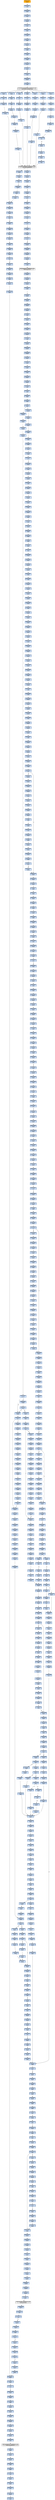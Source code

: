 strict digraph G {
	graph [bgcolor=transparent,
		name=G
	];
	node [color=lightsteelblue,
		fillcolor=lightsteelblue,
		shape=rectangle,
		style=filled
	];
	"0x00433110"	[label="0x00433110
pushl"];
	"0x00433111"	[label="0x00433111
pushl"];
	"0x00433110" -> "0x00433111"	[color="#000000"];
	"0x00433a8b"	[label="0x00433a8b
xorl"];
	"0x00433a8d"	[label="0x00433a8d
leal"];
	"0x00433a8b" -> "0x00433a8d"	[color="#000000"];
	"0x00433e5f"	[label="0x00433e5f
movl"];
	"0x00433e62"	[label="0x00433e62
movl"];
	"0x00433e5f" -> "0x00433e62"	[color="#000000"];
	"0x004339cc"	[label="0x004339cc
movl"];
	"0x004339d0"	[label="0x004339d0
shll"];
	"0x004339cc" -> "0x004339d0"	[color="#000000"];
	"0x00433287"	[label="0x00433287
testl"];
	"0x00433289"	[label="0x00433289
jne"];
	"0x00433287" -> "0x00433289"	[color="#000000"];
	"0x0040757a"	[label="0x0040757a
jne"];
	"0x00407585"	[label="0x00407585
pushl"];
	"0x0040757a" -> "0x00407585"	[color="#000000",
		label=T];
	"0x00433a83"	[label="0x00433a83
ret"];
	"0x00433e95"	[label="0x00433e95
addl"];
	"0x00433a83" -> "0x00433e95"	[color="#000000"];
	"0x00433d2d"	[label="0x00433d2d
cmpl"];
	"0x00433a83" -> "0x00433d2d"	[color="#000000"];
	"0x0043388c"	[label="0x0043388c
xorl"];
	"0x0043388e"	[label="0x0043388e
movl"];
	"0x0043388c" -> "0x0043388e"	[color="#000000"];
	"0x00407586"	[label="0x00407586
movl"];
	"0x00407585" -> "0x00407586"	[color="#000000"];
	"0x004337db"	[label="0x004337db
movl"];
	"0x004337de"	[label="0x004337de
movl"];
	"0x004337db" -> "0x004337de"	[color="#000000"];
	"0x004337e7"	[label="0x004337e7
popl"];
	"0x004337e8"	[label="0x004337e8
movl"];
	"0x004337e7" -> "0x004337e8"	[color="#000000"];
	"0x00433ed6"	[label="0x00433ed6
movl"];
	"0x00433ed9"	[label="0x00433ed9
movl"];
	"0x00433ed6" -> "0x00433ed9"	[color="#000000"];
	"0x004337a8"	[label="0x004337a8
movl"];
	"0x004337ad"	[label="0x004337ad
pushl"];
	"0x004337a8" -> "0x004337ad"	[color="#000000"];
	"0x00433ef7"	[label="0x00433ef7
cmpl"];
	"0x00433efa"	[label="0x00433efa
jae"];
	"0x00433ef7" -> "0x00433efa"	[color="#000000"];
	"0x004339a3"	[label="0x004339a3
popl"];
	"0x004339a4"	[label="0x004339a4
movb"];
	"0x004339a3" -> "0x004339a4"	[color="#000000"];
	GETMODULEHANDLEA_KERNEL32_DLL	[color=lightgrey,
		fillcolor=lightgrey,
		label="GETMODULEHANDLEA_KERNEL32_DLL
GETMODULEHANDLEA"];
	GETMODULEHANDLEA_KERNEL32_DLL -> "0x00433287"	[color="#000000"];
	"0x004072a8"	[label="0x004072a8
movl"];
	GETMODULEHANDLEA_KERNEL32_DLL -> "0x004072a8"	[color="#000000"];
	"0x00407576"	[label="0x00407576
movl"];
	GETMODULEHANDLEA_KERNEL32_DLL -> "0x00407576"	[color="#000000"];
	"0x004071c9"	[label="0x004071c9
testl"];
	GETMODULEHANDLEA_KERNEL32_DLL -> "0x004071c9"	[color="#000000"];
	"0x0040b78f"	[label="0x0040b78f
cmpl"];
	GETMODULEHANDLEA_KERNEL32_DLL -> "0x0040b78f"	[color="#000000"];
	"0x00433042"	[label="0x00433042
movl"];
	GETMODULEHANDLEA_KERNEL32_DLL -> "0x00433042"	[color="#000000"];
	"0x0040715d"	[label="0x0040715d
testl"];
	GETMODULEHANDLEA_KERNEL32_DLL -> "0x0040715d"	[color="#000000"];
	"0x00433f0d"	[label="0x00433f0d
movl"];
	"0x00433f14"	[label="0x00433f14
jmp"];
	"0x00433f0d" -> "0x00433f14"	[color="#000000"];
	"0x00433b71"	[label="0x00433b71
pushl"];
	"0x00433b72"	[label="0x00433b72
pushl"];
	"0x00433b71" -> "0x00433b72"	[color="#000000"];
	"0x00433b0f"	[label="0x00433b0f
leal"];
	"0x00433b12"	[label="0x00433b12
movl"];
	"0x00433b0f" -> "0x00433b12"	[color="#000000"];
	"0x00433eab"	[label="0x00433eab
movb"];
	"0x00433ead"	[label="0x00433ead
incl"];
	"0x00433eab" -> "0x00433ead"	[color="#000000"];
	"0x004332c0"	[label="0x004332c0
addl"];
	"0x004332c6"	[label="0x004332c6
testl"];
	"0x004332c0" -> "0x004332c6"	[color="#000000"];
	"0x00433365"	[label="0x00433365
movl"];
	"0x00433367"	[label="0x00433367
addl"];
	"0x00433365" -> "0x00433367"	[color="#000000"];
	"0x00433ef5"	[label="0x00433ef5
addl"];
	"0x00433ef5" -> "0x00433ef7"	[color="#000000"];
	"0x00433384"	[label="0x00433384
jmp"];
	"0x00433271"	[label="0x00433271
movl"];
	"0x00433384" -> "0x00433271"	[color="#000000"];
	"0x0043371a"	[label="0x0043371a
jne"];
	"0x00433726"	[label="0x00433726
movl"];
	"0x0043371a" -> "0x00433726"	[color="#000000",
		label=T];
	"0x0043397a"	[label="0x0043397a
andl"];
	"0x0043397f"	[label="0x0043397f
movl"];
	"0x0043397a" -> "0x0043397f"	[color="#000000"];
	"0x004330a7"	[label="0x004330a7
cmpl"];
	"0x004330aa"	[label="0x004330aa
je"];
	"0x004330a7" -> "0x004330aa"	[color="#000000"];
	"0x004071d3"	[label="0x004071d3
call"];
	GETPROCADDRESS_KERNEL32_DLL	[color=lightgrey,
		fillcolor=lightgrey,
		label="GETPROCADDRESS_KERNEL32_DLL
GETPROCADDRESS"];
	"0x004071d3" -> GETPROCADDRESS_KERNEL32_DLL	[color="#000000"];
	VIRTUALPROTECT_KERNEL32_DLL	[color=lightgrey,
		fillcolor=lightgrey,
		label="VIRTUALPROTECT_KERNEL32_DLL
VIRTUALPROTECT"];
	"0x004333ff"	[label="0x004333ff
popl"];
	VIRTUALPROTECT_KERNEL32_DLL -> "0x004333ff"	[color="#000000"];
	"0x004331c6"	[label="0x004331c6
subl"];
	"0x004331c8"	[label="0x004331c8
je"];
	"0x004331c6" -> "0x004331c8"	[color="#000000"];
	"0x00433b0d"	[label="0x00433b0d
movl"];
	"0x00433b0d" -> "0x00433b0f"	[color="#000000"];
	"0x00433871"	[label="0x00433871
incl"];
	"0x00433872"	[label="0x00433872
incl"];
	"0x00433871" -> "0x00433872"	[color="#000000"];
	"0x00433cda"	[label="0x00433cda
leal"];
	"0x00433cde"	[label="0x00433cde
movl"];
	"0x00433cda" -> "0x00433cde"	[color="#000000"];
	"0x004339db"	[label="0x004339db
movl"];
	"0x004339de"	[label="0x004339de
addl"];
	"0x004339db" -> "0x004339de"	[color="#000000"];
	"0x00433154"	[label="0x00433154
popl"];
	"0x00433155"	[label="0x00433155
jmp"];
	"0x00433154" -> "0x00433155"	[color="#000000"];
	"0x00407167"	[label="0x00407167
call"];
	"0x00407167" -> GETPROCADDRESS_KERNEL32_DLL	[color="#000000"];
	"0x004331c0"	[label="0x004331c0
movl"];
	"0x004331c0" -> "0x004331c6"	[color="#000000"];
	"0x00433bc7"	[label="0x00433bc7
call"];
	"0x004339b0"	[label="0x004339b0
pushl"];
	"0x00433bc7" -> "0x004339b0"	[color="#000000"];
	"0x00433efc"	[label="0x00433efc
movl"];
	"0x00433f03"	[label="0x00433f03
testl"];
	"0x00433efc" -> "0x00433f03"	[color="#000000"];
	"0x004337f6"	[label="0x004337f6
movl"];
	"0x004337fb"	[label="0x004337fb
subl"];
	"0x004337f6" -> "0x004337fb"	[color="#000000"];
	VIRTUALFREE_KERNEL32_DLL	[color=lightgrey,
		fillcolor=lightgrey,
		label="VIRTUALFREE_KERNEL32_DLL
VIRTUALFREE"];
	"0x004331a8"	[label="0x004331a8
movl"];
	VIRTUALFREE_KERNEL32_DLL -> "0x004331a8"	[color="#000000"];
	"0x0043381d"	[label="0x0043381d
movl"];
	"0x00433823"	[label="0x00433823
leal"];
	"0x0043381d" -> "0x00433823"	[color="#000000"];
	"0x004332be"	[label="0x004332be
addl"];
	"0x004332be" -> "0x004332c0"	[color="#000000"];
	"0x00433e74"	[label="0x00433e74
addl"];
	"0x00433e76"	[label="0x00433e76
shrl"];
	"0x00433e74" -> "0x00433e76"	[color="#000000"];
	"0x004337b9"	[label="0x004337b9
movl"];
	"0x004337bb"	[label="0x004337bb
movb"];
	"0x004337b9" -> "0x004337bb"	[color="#000000"];
	"0x00433ec1"	[label="0x00433ec1
addl"];
	"0x00433ec4"	[label="0x00433ec4
orl"];
	"0x00433ec1" -> "0x00433ec4"	[color="#000000"];
	"0x00433b55"	[label="0x00433b55
repz"];
	"0x00433b57"	[label="0x00433b57
movl"];
	"0x00433b55" -> "0x00433b57"	[color="#000000"];
	"0x00433f3e"	[label="0x00433f3e
leal"];
	"0x00433f41"	[label="0x00433f41
cmpl"];
	"0x00433f3e" -> "0x00433f41"	[color="#000000"];
	"0x0043301c"	[label="0x0043301c
subl"];
	"0x00433022"	[label="0x00433022
cmpl"];
	"0x0043301c" -> "0x00433022"	[color="#000000"];
	"0x00433f43"	[label="0x00433f43
movl"];
	"0x00433f45"	[label="0x00433f45
jae"];
	"0x00433f43" -> "0x00433f45"	[color="#000000"];
	"0x00433251"	[label="0x00433251
je"];
	"0x00433264"	[label="0x00433264
movl"];
	"0x00433251" -> "0x00433264"	[color="#000000",
		label=T];
	"0x00433960"	[label="0x00433960
xorl"];
	"0x00433962"	[label="0x00433962
testl"];
	"0x00433960" -> "0x00433962"	[color="#000000"];
	"0x00433cb2"	[label="0x00433cb2
movb"];
	"0x00433cb9"	[label="0x00433cb9
xorl"];
	"0x00433cb2" -> "0x00433cb9"	[color="#000000"];
	"0x00433ce3"	[label="0x00433ce3
repz"];
	"0x00433ce5"	[label="0x00433ce5
popl"];
	"0x00433ce3" -> "0x00433ce5"	[color="#000000"];
	"0x0043336e"	[label="0x0043336e
jmp"];
	"0x004332a2"	[label="0x004332a2
movl"];
	"0x0043336e" -> "0x004332a2"	[color="#000000"];
	"0x004339ad"	[label="0x004339ad
ret"];
	"0x00433ca3"	[label="0x00433ca3
testb"];
	"0x004339ad" -> "0x00433ca3"	[color="#000000"];
	"0x00433bb4"	[label="0x00433bb4
testb"];
	"0x004339ad" -> "0x00433bb4"	[color="#000000"];
	"0x00433802"	[label="0x00433802
shrl"];
	"0x00433804"	[label="0x00433804
addl"];
	"0x00433802" -> "0x00433804"	[color="#000000"];
	"0x0043399d"	[label="0x0043399d
cmpl"];
	"0x0043399f"	[label="0x0043399f
jb"];
	"0x0043399d" -> "0x0043399f"	[color="#000000"];
	"0x00433ec8"	[label="0x00433ec8
cmpl"];
	"0x00433ecb"	[label="0x00433ecb
movl"];
	"0x00433ec8" -> "0x00433ecb"	[color="#000000"];
	"0x004072ab"	[label="0x004072ab
movl"];
	"0x004072ae"	[label="0x004072ae
movl"];
	"0x004072ab" -> "0x004072ae"	[color="#000000"];
	"0x00433f61"	[label="0x00433f61
movl"];
	"0x00433f63"	[label="0x00433f63
jmp"];
	"0x00433f61" -> "0x00433f63"	[color="#000000"];
	"0x004339d9"	[label="0x004339d9
orl"];
	"0x004339d9" -> "0x004339db"	[color="#000000"];
	"0x00433298"	[label="0x00433298
movl"];
	"0x00433298" -> "0x004332a2"	[color="#000000"];
	"0x00433a1d"	[label="0x00433a1d
cmpl"];
	"0x00433a20"	[label="0x00433a20
jae"];
	"0x00433a1d" -> "0x00433a20"	[color="#000000"];
	"0x00433ab5"	[label="0x00433ab5
movl"];
	"0x00433ab9"	[label="0x00433ab9
leal"];
	"0x00433ab5" -> "0x00433ab9"	[color="#000000"];
	"0x0043391e"	[label="0x0043391e
movl"];
	"0x00433922"	[label="0x00433922
movl"];
	"0x0043391e" -> "0x00433922"	[color="#000000"];
	"0x00433a44"	[label="0x00433a44
cmpl"];
	"0x00433a47"	[label="0x00433a47
jae"];
	"0x00433a44" -> "0x00433a47"	[color="#000000"];
	"0x00433a6e"	[label="0x00433a6e
popl"];
	"0x00433a6f"	[label="0x00433a6f
shrl"];
	"0x00433a6e" -> "0x00433a6f"	[color="#000000"];
	"0x004330fb"	[label="0x004330fb
pushl"];
	"0x004330fc"	[label="0x004330fc
call"];
	"0x004330fb" -> "0x004330fc"	[color="#000000"];
	"0x00433367" -> "0x0043336e"	[color="#000000"];
	"0x00433008"	[label="0x00433008
jmp"];
	"0x0043300e"	[label="0x0043300e
call"];
	"0x00433008" -> "0x0043300e"	[color="#000000"];
	"0x004338f8"	[label="0x004338f8
movb"];
	"0x004338fa"	[label="0x004338fa
movl"];
	"0x004338f8" -> "0x004338fa"	[color="#000000"];
	"0x004339b2"	[label="0x004339b2
pushl"];
	"0x004339b3"	[label="0x004339b3
movl"];
	"0x004339b2" -> "0x004339b3"	[color="#000000"];
	"0x00433e55"	[label="0x00433e55
addl"];
	"0x00433e58"	[label="0x00433e58
orl"];
	"0x00433e55" -> "0x00433e58"	[color="#000000"];
	"0x00433ee4"	[label="0x00433ee4
movl"];
	"0x00433ee9"	[label="0x00433ee9
movl"];
	"0x00433ee4" -> "0x00433ee9"	[color="#000000"];
	"0x00433108"	[label="0x00433108
incb"];
	"0x0043310e"	[label="0x0043310e
pushl"];
	"0x00433108" -> "0x0043310e"	[color="#000000"];
	"0x004338dc"	[label="0x004338dc
movl"];
	"0x004338e0"	[label="0x004338e0
movl"];
	"0x004338dc" -> "0x004338e0"	[color="#000000"];
	"0x00433ba0"	[label="0x00433ba0
jb"];
	"0x00433ba2"	[label="0x00433ba2
leal"];
	"0x00433ba0" -> "0x00433ba2"	[color="#000000",
		label=F];
	"0x004336ea"	[label="0x004336ea
pushl"];
	"0x004336eb"	[label="0x004336eb
pushl"];
	"0x004336ea" -> "0x004336eb"	[color="#000000"];
	"0x00433877"	[label="0x00433877
jb"];
	"0x00433879"	[label="0x00433879
movl"];
	"0x00433877" -> "0x00433879"	[color="#000000",
		label=F];
	"0x00433243"	[label="0x00433243
movl"];
	"0x004331c8" -> "0x00433243"	[color="#000000",
		label=T];
	"0x004331b0"	[label="0x004331b0
je"];
	"0x004331ba"	[label="0x004331ba
movl"];
	"0x004331b0" -> "0x004331ba"	[color="#000000",
		label=T];
	"0x00433117"	[label="0x00433117
movl"];
	"0x0043311d"	[label="0x0043311d
xorl"];
	"0x00433117" -> "0x0043311d"	[color="#000000"];
	"0x0043396d"	[label="0x0043396d
movb"];
	"0x00433970"	[label="0x00433970
testb"];
	"0x0043396d" -> "0x00433970"	[color="#000000"];
	"0x00433f83"	[label="0x00433f83
movb"];
	"0x00433f85"	[label="0x00433f85
popl"];
	"0x00433f83" -> "0x00433f85"	[color="#000000"];
	"0x004339e1"	[label="0x004339e1
movl"];
	"0x004339de" -> "0x004339e1"	[color="#000000"];
	"0x004072bf"	[label="0x004072bf
pushl"];
	"0x004072c4"	[label="0x004072c4
pushl"];
	"0x004072bf" -> "0x004072c4"	[color="#000000"];
	"0x00433a71"	[label="0x00433a71
movl"];
	"0x00433a75"	[label="0x00433a75
addl"];
	"0x00433a71" -> "0x00433a75"	[color="#000000"];
	"0x00433e49"	[label="0x00433e49
movl"];
	"0x00433e4c"	[label="0x00433e4c
movl"];
	"0x00433e49" -> "0x00433e4c"	[color="#000000"];
	"0x004072c5"	[label="0x004072c5
movl"];
	"0x004072c4" -> "0x004072c5"	[color="#000000"];
	"0x00433892"	[label="0x00433892
movl"];
	"0x0043388e" -> "0x00433892"	[color="#000000"];
	"0x004339a1"	[label="0x004339a1
popl"];
	"0x004339a2"	[label="0x004339a2
popl"];
	"0x004339a1" -> "0x004339a2"	[color="#000000"];
	"0x004071cd"	[label="0x004071cd
pushl"];
	"0x004071d2"	[label="0x004071d2
pushl"];
	"0x004071cd" -> "0x004071d2"	[color="#000000"];
	"0x004072cb"	[label="0x004072cb
call"];
	"0x004072cb" -> GETPROCADDRESS_KERNEL32_DLL	[color="#000000"];
	"0x00433926"	[label="0x00433926
addl"];
	"0x00433929"	[label="0x00433929
incl"];
	"0x00433926" -> "0x00433929"	[color="#000000"];
	"0x00433a2f"	[label="0x00433a2f
jae"];
	"0x00433a31"	[label="0x00433a31
movl"];
	"0x00433a2f" -> "0x00433a31"	[color="#000000",
		label=F];
	"0x00433a38"	[label="0x00433a38
cmpl"];
	"0x00433a2f" -> "0x00433a38"	[color="#000000",
		label=T];
	"0x00433a5d"	[label="0x00433a5d
addl"];
	"0x00433a5f"	[label="0x00433a5f
movl"];
	"0x00433a5d" -> "0x00433a5f"	[color="#000000"];
	"0x00433cf8"	[label="0x00433cf8
popl"];
	"0x00433cf9"	[label="0x00433cf9
subl"];
	"0x00433cf8" -> "0x00433cf9"	[color="#000000"];
	"0x00433189"	[label="0x00433189
call"];
	"0x00433189" -> VIRTUALFREE_KERNEL32_DLL	[color="#000000"];
	"0x0043339d"	[label="0x0043339d
pushl"];
	"0x0043339e"	[label="0x0043339e
call"];
	"0x0043339d" -> "0x0043339e"	[color="#000000"];
	"0x00433a49"	[label="0x00433a49
movl"];
	"0x00433a47" -> "0x00433a49"	[color="#000000",
		label=F];
	"0x00433179"	[label="0x00433179
repz"];
	"0x0043317b"	[label="0x0043317b
popl"];
	"0x00433179" -> "0x0043317b"	[color="#000000"];
	"0x00433062"	[label="0x00433062
jmp"];
	"0x0043308d"	[label="0x0043308d
movl"];
	"0x00433062" -> "0x0043308d"	[color="#000000"];
	"0x00433ab0"	[label="0x00433ab0
cmpl"];
	"0x00433ab3"	[label="0x00433ab3
jb"];
	"0x00433ab0" -> "0x00433ab3"	[color="#000000"];
	"0x004338b7"	[label="0x004338b7
ja"];
	"0x004338bd"	[label="0x004338bd
movl"];
	"0x004338b7" -> "0x004338bd"	[color="#000000",
		label=F];
	"0x00433cbb"	[label="0x00433cbb
cmpb"];
	"0x00433cc3"	[label="0x00433cc3
jne"];
	"0x00433cbb" -> "0x00433cc3"	[color="#000000"];
	"0x00433a3d"	[label="0x00433a3d
movl"];
	"0x00433a42"	[label="0x00433a42
jmp"];
	"0x00433a3d" -> "0x00433a42"	[color="#000000"];
	"0x00433abd"	[label="0x00433abd
pushl"];
	"0x00433ac2"	[label="0x00433ac2
call"];
	"0x00433abd" -> "0x00433ac2"	[color="#000000"];
	"0x00433f47"	[label="0x00433f47
movl"];
	"0x00433f45" -> "0x00433f47"	[color="#000000",
		label=F];
	"0x004330fa"	[label="0x004330fa
pushl"];
	"0x004330fa" -> "0x004330fb"	[color="#000000"];
	"0x00433af8"	[label="0x00433af8
popl"];
	"0x00433af9"	[label="0x00433af9
addl"];
	"0x00433af8" -> "0x00433af9"	[color="#000000"];
	"0x0043303b"	[label="0x0043303b
pushl"];
	"0x0043303c"	[label="0x0043303c
call"];
	"0x0043303b" -> "0x0043303c"	[color="#000000"];
	"0x00433e3c"	[label="0x00433e3c
shll"];
	"0x00433e3f"	[label="0x00433e3f
movb"];
	"0x00433e3c" -> "0x00433e3f"	[color="#000000"];
	"0x00433112"	[label="0x00433112
movl"];
	"0x00433111" -> "0x00433112"	[color="#000000"];
	"0x0043304a"	[label="0x0043304a
leal"];
	"0x0043304d"	[label="0x0043304d
pushl"];
	"0x0043304a" -> "0x0043304d"	[color="#000000"];
	"0x00433813"	[label="0x00433813
movl"];
	"0x00433817"	[label="0x00433817
movl"];
	"0x00433813" -> "0x00433817"	[color="#000000"];
	"0x00433855"	[label="0x00433855
movl"];
	"0x0043385c"	[label="0x0043385c
cmpl"];
	"0x00433855" -> "0x0043385c"	[color="#000000"];
	"0x0043304f"	[label="0x0043304f
call"];
	"0x0043304f" -> GETPROCADDRESS_KERNEL32_DLL	[color="#000000"];
	"0x00433378"	[label="0x00433378
movl"];
	"0x0043337b"	[label="0x0043337b
addl"];
	"0x00433378" -> "0x0043337b"	[color="#000000"];
	"0x00433389"	[label="0x00433389
movl"];
	"0x0043338f"	[label="0x0043338f
movl"];
	"0x00433389" -> "0x0043338f"	[color="#000000"];
	"0x004072bb"	[label="0x004072bb
testl"];
	"0x004072bd"	[label="0x004072bd
je"];
	"0x004072bb" -> "0x004072bd"	[color="#000000"];
	"0x00433efa" -> "0x00433efc"	[color="#000000",
		label=F];
	"0x00433f16"	[label="0x00433f16
movl"];
	"0x00433efa" -> "0x00433f16"	[color="#000000",
		label=T];
	"0x00433aa3"	[label="0x00433aa3
movl"];
	"0x00433aa8"	[label="0x00433aa8
addl"];
	"0x00433aa3" -> "0x00433aa8"	[color="#000000"];
	"0x00433831"	[label="0x00433831
ret"];
	"0x00433af1"	[label="0x00433af1
movl"];
	"0x00433831" -> "0x00433af1"	[color="#000000"];
	"0x00433f49"	[label="0x00433f49
subl"];
	"0x00433f4b"	[label="0x00433f4b
incl"];
	"0x00433f49" -> "0x00433f4b"	[color="#000000"];
	"0x00433935"	[label="0x00433935
movl"];
	"0x00433939"	[label="0x00433939
movl"];
	"0x00433935" -> "0x00433939"	[color="#000000"];
	"0x004330b0"	[label="0x004330b0
pushl"];
	"0x004330aa" -> "0x004330b0"	[color="#000000",
		label=F];
	"0x0043372f"	[label="0x0043372f
ret"];
	"0x00433101"	[label="0x00433101
movb"];
	"0x0043372f" -> "0x00433101"	[color="#000000"];
	"0x004072b5"	[label="0x004072b5
xorl"];
	"0x004072b7"	[label="0x004072b7
incl"];
	"0x004072b5" -> "0x004072b7"	[color="#000000"];
	"0x00433e50"	[label="0x00433e50
andl"];
	"0x00433e50" -> "0x00433e55"	[color="#000000"];
	"0x00433f05"	[label="0x00433f05
je"];
	"0x00433f03" -> "0x00433f05"	[color="#000000"];
	"0x004331ba" -> "0x004331c0"	[color="#000000"];
	"0x00433e36"	[label="0x00433e36
movl"];
	"0x00433e39"	[label="0x00433e39
movl"];
	"0x00433e36" -> "0x00433e39"	[color="#000000"];
	"0x00433a2a"	[label="0x00433a2a
jmp"];
	"0x00433a58"	[label="0x00433a58
movl"];
	"0x00433a2a" -> "0x00433a58"	[color="#000000"];
	"0x00433ed1"	[label="0x00433ed1
jae"];
	"0x00433ed3"	[label="0x00433ed3
movl"];
	"0x00433ed1" -> "0x00433ed3"	[color="#000000",
		label=F];
	"0x004338d8"	[label="0x004338d8
movl"];
	"0x004338d8" -> "0x004338dc"	[color="#000000"];
	"0x00433ca5"	[label="0x00433ca5
jne"];
	"0x00433ca5" -> "0x00433cb2"	[color="#000000",
		label=T];
	"0x00433b59"	[label="0x00433b59
stosb"];
	"0x00433b57" -> "0x00433b59"	[color="#000000"];
	"0x0040b793"	[label="0x0040b793
pushl"];
	"0x0040b798"	[label="0x0040b798
pushl"];
	"0x0040b793" -> "0x0040b798"	[color="#000000"];
	"0x004336e3"	[label="0x004336e3
movl"];
	"0x004336e3" -> "0x004336ea"	[color="#000000"];
	"0x00433cc5"	[label="0x00433cc5
incl"];
	"0x00433cc3" -> "0x00433cc5"	[color="#000000",
		label=F];
	"0x00433ccd"	[label="0x00433ccd
movb"];
	"0x00433cc3" -> "0x00433ccd"	[color="#000000",
		label=T];
	"0x0040b799"	[label="0x0040b799
call"];
	"0x0040b798" -> "0x0040b799"	[color="#000000"];
	"0x004337e0"	[label="0x004337e0
movl"];
	"0x004337de" -> "0x004337e0"	[color="#000000"];
	"0x00433103"	[label="0x00433103
cmpb"];
	"0x00433101" -> "0x00433103"	[color="#000000"];
	"0x00433e34"	[label="0x00433e34
jb"];
	"0x00433e34" -> "0x00433e36"	[color="#000000",
		label=F];
	"0x00433e67"	[label="0x00433e67
movl"];
	"0x00433e34" -> "0x00433e67"	[color="#000000",
		label=T];
	"0x00433e8a"	[label="0x00433e8a
leal"];
	"0x00433e90"	[label="0x00433e90
call"];
	"0x00433e8a" -> "0x00433e90"	[color="#000000"];
	"0x00433152"	[label="0x00433152
popl"];
	"0x00433153"	[label="0x00433153
popl"];
	"0x00433152" -> "0x00433153"	[color="#000000"];
	"0x004330e2"	[label="0x004330e2
movl"];
	"0x004330e8"	[label="0x004330e8
pushl"];
	"0x004330e2" -> "0x004330e8"	[color="#000000"];
	"0x00407161"	[label="0x00407161
pushl"];
	"0x00407166"	[label="0x00407166
pushl"];
	"0x00407161" -> "0x00407166"	[color="#000000"];
	"0x00433a05"	[label="0x00433a05
cmpl"];
	"0x00433a07"	[label="0x00433a07
jae"];
	"0x00433a05" -> "0x00433a07"	[color="#000000"];
	"0x004338ab"	[label="0x004338ab
addl"];
	"0x004338ad"	[label="0x004338ad
cmpl"];
	"0x004338ab" -> "0x004338ad"	[color="#000000"];
	"0x00433e6a"	[label="0x00433e6a
movl"];
	"0x00433e6d"	[label="0x00433e6d
movl"];
	"0x00433e6a" -> "0x00433e6d"	[color="#000000"];
	"0x004337b1"	[label="0x004337b1
jb"];
	"0x004337b3"	[label="0x004337b3
pushl"];
	"0x004337b1" -> "0x004337b3"	[color="#000000",
		label=F];
	"0x004337b1" -> "0x004337e8"	[color="#000000",
		label=T];
	"0x00433f80"	[label="0x00433f80
popl"];
	"0x00433f81"	[label="0x00433f81
popl"];
	"0x00433f80" -> "0x00433f81"	[color="#000000"];
	"0x00433a65"	[label="0x00433a65
movl"];
	"0x00433a6a"	[label="0x00433a6a
subl"];
	"0x00433a65" -> "0x00433a6a"	[color="#000000"];
	"0x00433375"	[label="0x00433375
movl"];
	"0x00433375" -> "0x00433378"	[color="#000000"];
	"0x00433e22"	[label="0x00433e22
movl"];
	"0x00433e24"	[label="0x00433e24
je"];
	"0x00433e22" -> "0x00433e24"	[color="#000000"];
	"0x004339b1"	[label="0x004339b1
pushl"];
	"0x004339b1" -> "0x004339b2"	[color="#000000"];
	"0x004339c3"	[label="0x004339c3
movb"];
	"0x004339c7"	[label="0x004339c7
movl"];
	"0x004339c3" -> "0x004339c7"	[color="#000000"];
	"0x0043311f"	[label="0x0043311f
orl"];
	"0x0043311d" -> "0x0043311f"	[color="#000000"];
	"0x00433922" -> "0x00433926"	[color="#000000"];
	"0x00433b4f"	[label="0x00433b4f
movl"];
	"0x00433b4f" -> "0x00433b55"	[color="#000000"];
	"0x004337be"	[label="0x004337be
movb"];
	"0x004337c2"	[label="0x004337c2
movl"];
	"0x004337be" -> "0x004337c2"	[color="#000000"];
	"0x00433b32"	[label="0x00433b32
movl"];
	"0x00433b37"	[label="0x00433b37
movl"];
	"0x00433b32" -> "0x00433b37"	[color="#000000"];
	"0x00433093"	[label="0x00433093
orl"];
	"0x00433095"	[label="0x00433095
je"];
	"0x00433093" -> "0x00433095"	[color="#000000"];
	"0x00407578"	[label="0x00407578
testl"];
	"0x00407578" -> "0x0040757a"	[color="#000000"];
	"0x00433a7f"	[label="0x00433a7f
movl"];
	"0x00433a82"	[label="0x00433a82
popl"];
	"0x00433a7f" -> "0x00433a82"	[color="#000000"];
	"0x00433163"	[label="0x00433163
addl"];
	"0x00433169"	[label="0x00433169
movl"];
	"0x00433163" -> "0x00433169"	[color="#000000"];
	"0x00433e7d"	[label="0x00433e7d
movl"];
	"0x00433e80"	[label="0x00433e80
subl"];
	"0x00433e7d" -> "0x00433e80"	[color="#000000"];
	"0x00433cde" -> "0x00433ce3"	[color="#000000"];
	"0x00433b6a"	[label="0x00433b6a
movl"];
	"0x00433b6c"	[label="0x00433b6c
pushl"];
	"0x00433b6a" -> "0x00433b6c"	[color="#000000"];
	"0x0040758c"	[label="0x0040758c
pushl"];
	"0x00407591"	[label="0x00407591
pushl"];
	"0x0040758c" -> "0x00407591"	[color="#000000"];
	"0x00433b1e"	[label="0x00433b1e
movl"];
	"0x00433b24"	[label="0x00433b24
movl"];
	"0x00433b1e" -> "0x00433b24"	[color="#000000"];
	"0x00433b14"	[label="0x00433b14
movl"];
	"0x00433b1b"	[label="0x00433b1b
movl"];
	"0x00433b14" -> "0x00433b1b"	[color="#000000"];
	"0x004338e6"	[label="0x004338e6
shrl"];
	"0x004338e9"	[label="0x004338e9
movl"];
	"0x004338e6" -> "0x004338e9"	[color="#000000"];
	"0x00433249"	[label="0x00433249
movl"];
	"0x0043324f"	[label="0x0043324f
orl"];
	"0x00433249" -> "0x0043324f"	[color="#000000"];
	"0x00433121"	[label="0x00433121
je"];
	"0x0043311f" -> "0x00433121"	[color="#000000"];
	"0x00433d42"	[label="0x00433d42
jmp"];
	"0x00433f70"	[label="0x00433f70
cmpl"];
	"0x00433d42" -> "0x00433f70"	[color="#000000"];
	"0x00433d32"	[label="0x00433d32
jae"];
	"0x00433d34"	[label="0x00433d34
movl"];
	"0x00433d32" -> "0x00433d34"	[color="#000000",
		label=F];
	"0x00433243" -> "0x00433249"	[color="#000000"];
	"0x004336cc"	[label="0x004336cc
subl"];
	"0x004336d2"	[label="0x004336d2
leal"];
	"0x004336cc" -> "0x004336d2"	[color="#000000"];
	"0x0043300b"	[label="0x0043300b
incl"];
	"0x0043300c"	[label="0x0043300c
pushl"];
	"0x0043300b" -> "0x0043300c"	[color="#000000"];
	"0x004339c2"	[label="0x004339c2
incl"];
	"0x004339c2" -> "0x004339c3"	[color="#000000"];
	"0x0043383a"	[label="0x0043383a
pushl"];
	"0x0043383b"	[label="0x0043383b
pushl"];
	"0x0043383a" -> "0x0043383b"	[color="#000000"];
	"0x00433a4e"	[label="0x00433a4e
jmp"];
	"0x00433a4e" -> "0x00433a58"	[color="#000000"];
	"0x00433e26"	[label="0x00433e26
cmpl"];
	"0x00433e24" -> "0x00433e26"	[color="#000000",
		label=F];
	"0x00433e9c"	[label="0x00433e9c
cmpl"];
	"0x00433e24" -> "0x00433e9c"	[color="#000000",
		label=T];
	"0x0043384d"	[label="0x0043384d
leal"];
	"0x00433851"	[label="0x00433851
xorl"];
	"0x0043384d" -> "0x00433851"	[color="#000000"];
	"0x00433f57"	[label="0x00433f57
movl"];
	"0x00433f5b"	[label="0x00433f5b
addl"];
	"0x00433f57" -> "0x00433f5b"	[color="#000000"];
	"0x00433918"	[label="0x00433918
repz"];
	"0x0043391a"	[label="0x0043391a
movl"];
	"0x00433918" -> "0x0043391a"	[color="#000000"];
	"0x004337ce"	[label="0x004337ce
andl"];
	"0x004337d4"	[label="0x004337d4
orl"];
	"0x004337ce" -> "0x004337d4"	[color="#000000"];
	"0x004337f2"	[label="0x004337f2
subl"];
	"0x004337f4"	[label="0x004337f4
shrl"];
	"0x004337f2" -> "0x004337f4"	[color="#000000"];
	"0x00433f41" -> "0x00433f43"	[color="#000000"];
	"0x004337ee"	[label="0x004337ee
movl"];
	"0x004337ee" -> "0x004337f2"	[color="#000000"];
	"0x00433806"	[label="0x00433806
popl"];
	"0x00433804" -> "0x00433806"	[color="#000000"];
	"0x00433e2e"	[label="0x00433e2e
leal"];
	"0x00433e31"	[label="0x00433e31
cmpl"];
	"0x00433e2e" -> "0x00433e31"	[color="#000000"];
	"0x00433eb8"	[label="0x00433eb8
movl"];
	"0x00433ebc"	[label="0x00433ebc
andl"];
	"0x00433eb8" -> "0x00433ebc"	[color="#000000"];
	"0x0043339e" -> VIRTUALPROTECT_KERNEL32_DLL	[color="#000000"];
	"0x004339b5"	[label="0x004339b5
pushl"];
	"0x004339b3" -> "0x004339b5"	[color="#000000"];
	"0x0043387e"	[label="0x0043387e
movl"];
	"0x00433882"	[label="0x00433882
movl"];
	"0x0043387e" -> "0x00433882"	[color="#000000"];
	"0x00433911"	[label="0x00433911
movl"];
	"0x00433915"	[label="0x00433915
andl"];
	"0x00433911" -> "0x00433915"	[color="#000000"];
	"0x00433405"	[label="0x00433405
pushl"];
	"0x00433406"	[label="0x00433406
addl"];
	"0x00433405" -> "0x00433406"	[color="#000000"];
	"0x004071cb"	[label="0x004071cb
je"];
	"0x004071cb" -> "0x004071cd"	[color="#000000",
		label=F];
	"0x004336ec"	[label="0x004336ec
leal"];
	"0x004336eb" -> "0x004336ec"	[color="#000000"];
	"0x00433415"	[label="0x00433415
popa"];
	"0x00433416"	[label="0x00433416
jne"];
	"0x00433415" -> "0x00433416"	[color="#000000"];
	"0x00433176"	[label="0x00433176
andl"];
	"0x00433176" -> "0x00433179"	[color="#000000"];
	"0x00433e65"	[label="0x00433e65
jae"];
	"0x00433e62" -> "0x00433e65"	[color="#000000"];
	"0x00433e78"	[label="0x00433e78
movl"];
	"0x00433e78" -> "0x00433e7d"	[color="#000000"];
	"0x00433ede"	[label="0x00433ede
subl"];
	"0x00433ee0"	[label="0x00433ee0
addl"];
	"0x00433ede" -> "0x00433ee0"	[color="#000000"];
	"0x00433f82"	[label="0x00433f82
popl"];
	"0x00433f81" -> "0x00433f82"	[color="#000000"];
	"0x00433ab3" -> "0x00433ab5"	[color="#000000",
		label=F];
	"0x0043340f"	[label="0x0043340f
movl"];
	"0x0043340f" -> "0x00433415"	[color="#000000"];
	"0x00433afe"	[label="0x00433afe
popl"];
	"0x00433aff"	[label="0x00433aff
ret"];
	"0x00433afe" -> "0x00433aff"	[color="#000000"];
	"0x004072a8" -> "0x004072ab"	[color="#000000"];
	"0x00433bac"	[label="0x00433bac
pushl"];
	"0x00433bad"	[label="0x00433bad
movl"];
	"0x00433bac" -> "0x00433bad"	[color="#000000"];
	"0x00433e29"	[label="0x00433e29
jb"];
	"0x00433e2b"	[label="0x00433e2b
movl"];
	"0x00433e29" -> "0x00433e2b"	[color="#000000",
		label=F];
	"0x00433e29" -> "0x00433e9c"	[color="#000000",
		label=T];
	"0x00433e72"	[label="0x00433e72
subl"];
	"0x00433e6d" -> "0x00433e72"	[color="#000000"];
	"0x00433400"	[label="0x00433400
movl"];
	"0x004333ff" -> "0x00433400"	[color="#000000"];
	"0x00433a77"	[label="0x00433a77
movl"];
	"0x00433a75" -> "0x00433a77"	[color="#000000"];
	"0x00433a16"	[label="0x00433a16
movb"];
	"0x00433a19"	[label="0x00433a19
movl"];
	"0x00433a16" -> "0x00433a19"	[color="#000000"];
	"0x00433ce7"	[label="0x00433ce7
popl"];
	"0x00433ce8"	[label="0x00433ce8
movb"];
	"0x00433ce7" -> "0x00433ce8"	[color="#000000"];
	"0x00433161"	[label="0x00433161
movl"];
	"0x00433161" -> "0x00433163"	[color="#000000"];
	"0x00433cc6"	[label="0x00433cc6
cmpl"];
	"0x00433cc5" -> "0x00433cc6"	[color="#000000"];
	"0x004336d6"	[label="0x004336d6
pushl"];
	"0x004336d2" -> "0x004336d6"	[color="#000000"];
	"0x00433e2b" -> "0x00433e2e"	[color="#000000"];
	"0x0043340c"	[label="0x0043340c
popl"];
	"0x0043340d"	[label="0x0043340d
orl"];
	"0x0043340c" -> "0x0043340d"	[color="#000000"];
	"0x004337d6"	[label="0x004337d6
movl"];
	"0x004337d9"	[label="0x004337d9
addl"];
	"0x004337d6" -> "0x004337d9"	[color="#000000"];
	"0x00407592"	[label="0x00407592
call"];
	"0x00407591" -> "0x00407592"	[color="#000000"];
	"0x00433907"	[label="0x00433907
movw"];
	"0x0043390a"	[label="0x0043390a
shrl"];
	"0x00433907" -> "0x0043390a"	[color="#000000"];
	"0x0043337e"	[label="0x0043337e
movl"];
	"0x0043337b" -> "0x0043337e"	[color="#000000"];
	"0x00433f4c"	[label="0x00433f4c
movb"];
	"0x00433f4b" -> "0x00433f4c"	[color="#000000"];
	"0x00433aab"	[label="0x00433aab
shll"];
	"0x00433aa8" -> "0x00433aab"	[color="#000000"];
	"0x004339e6"	[label="0x004339e6
movl"];
	"0x004339e9"	[label="0x004339e9
cmpl"];
	"0x004339e6" -> "0x004339e9"	[color="#000000"];
	"0x00433151"	[label="0x00433151
popl"];
	"0x00433151" -> "0x00433152"	[color="#000000"];
	"0x004337c4"	[label="0x004337c4
movl"];
	"0x004337c7"	[label="0x004337c7
movl"];
	"0x004337c4" -> "0x004337c7"	[color="#000000"];
	"0x004338c4"	[label="0x004338c4
movl"];
	"0x004338c7"	[label="0x004338c7
addl"];
	"0x004338c4" -> "0x004338c7"	[color="#000000"];
	"0x0043310f"	[label="0x0043310f
pushl"];
	"0x0043310e" -> "0x0043310f"	[color="#000000"];
	"0x0043302f"	[label="0x0043302f
jne"];
	"0x00433035"	[label="0x00433035
leal"];
	"0x0043302f" -> "0x00433035"	[color="#000000",
		label=F];
	"0x00433cff"	[label="0x00433cff
ret"];
	"0x00433cf9" -> "0x00433cff"	[color="#000000"];
	"0x00433949"	[label="0x00433949
je"];
	"0x0043395a"	[label="0x0043395a
movl"];
	"0x00433949" -> "0x0043395a"	[color="#000000",
		label=T];
	"0x00433e90" -> "0x004339b0"	[color="#000000"];
	"0x00433b69"	[label="0x00433b69
pushl"];
	"0x00433b69" -> "0x00433b6a"	[color="#000000"];
	"0x00407166" -> "0x00407167"	[color="#000000"];
	"0x004339b8"	[label="0x004339b8
cmpl"];
	"0x004339bc"	[label="0x004339bc
jb"];
	"0x004339b8" -> "0x004339bc"	[color="#000000"];
	"0x0043317c"	[label="0x0043317c
pushl"];
	"0x0043317b" -> "0x0043317c"	[color="#000000"];
	"0x00433e76" -> "0x00433e78"	[color="#000000"];
	"0x00433b9c"	[label="0x00433b9c
incl"];
	"0x00433b9d"	[label="0x00433b9d
cmpl"];
	"0x00433b9c" -> "0x00433b9d"	[color="#000000"];
	"0x00433e65" -> "0x00433e67"	[color="#000000",
		label=F];
	"0x0043380c"	[label="0x0043380c
ret"];
	"0x00433b98"	[label="0x00433b98
movb"];
	"0x0043380c" -> "0x00433b98"	[color="#000000"];
	"0x004339f9"	[label="0x004339f9
subl"];
	"0x004339fb"	[label="0x004339fb
shrl"];
	"0x004339f9" -> "0x004339fb"	[color="#000000"];
	"0x004337bd"	[label="0x004337bd
incl"];
	"0x004337bd" -> "0x004337be"	[color="#000000"];
	"0x00433ea8"	[label="0x00433ea8
shll"];
	"0x00433ea8" -> "0x00433eab"	[color="#000000"];
	"0x00433ba8"	[label="0x00433ba8
leal"];
	"0x00433ba2" -> "0x00433ba8"	[color="#000000"];
	"0x004338f4"	[label="0x004338f4
movb"];
	"0x004338f6"	[label="0x004338f6
movl"];
	"0x004338f4" -> "0x004338f6"	[color="#000000"];
	"0x004330f7"	[label="0x004330f7
pushl"];
	"0x004330f7" -> "0x004330fa"	[color="#000000"];
	"0x004330f1"	[label="0x004330f1
pushl"];
	"0x004330f1" -> "0x004330f7"	[color="#000000"];
	"0x00433b76"	[label="0x00433b76
call"];
	"0x004337a4"	[label="0x004337a4
pushl"];
	"0x00433b76" -> "0x004337a4"	[color="#000000"];
	"0x00433ee2"	[label="0x00433ee2
shrl"];
	"0x00433ee0" -> "0x00433ee2"	[color="#000000"];
	"0x0043300d"	[label="0x0043300d
ret"];
	"0x0043300d" -> "0x00433008"	[color="#000000"];
	"0x00433a27"	[label="0x00433a27
addl"];
	"0x00433a27" -> "0x00433a2a"	[color="#000000"];
	"0x00433a11"	[label="0x00433a11
shrl"];
	"0x00433a14"	[label="0x00433a14
xorl"];
	"0x00433a11" -> "0x00433a14"	[color="#000000"];
	"0x0043383f"	[label="0x0043383f
pushl"];
	"0x00433840"	[label="0x00433840
movl"];
	"0x0043383f" -> "0x00433840"	[color="#000000"];
	"0x004332f0"	[label="0x004332f0
popl"];
	"0x004332f1"	[label="0x004332f1
jne"];
	"0x004332f0" -> "0x004332f1"	[color="#000000"];
	"0x00433873"	[label="0x00433873
cmpl"];
	"0x00433872" -> "0x00433873"	[color="#000000"];
	"0x00433d3e"	[label="0x00433d3e
movl"];
	"0x00433d3e" -> "0x00433d42"	[color="#000000"];
	"0x004072b8"	[label="0x004072b8
movl"];
	"0x004072b8" -> "0x004072bb"	[color="#000000"];
	"0x00433a62"	[label="0x00433a62
movl"];
	"0x00433a5f" -> "0x00433a62"	[color="#000000"];
	"0x004337b4"	[label="0x004337b4
movl"];
	"0x004337b4" -> "0x004337b9"	[color="#000000"];
	"0x00433b6d"	[label="0x00433b6d
pushl"];
	"0x00433b6e"	[label="0x00433b6e
leal"];
	"0x00433b6d" -> "0x00433b6e"	[color="#000000"];
	"0x0043385e"	[label="0x0043385e
movl"];
	"0x00433862"	[label="0x00433862
jbe"];
	"0x0043385e" -> "0x00433862"	[color="#000000"];
	"0x00433abc"	[label="0x00433abc
pushl"];
	"0x00433abc" -> "0x00433abd"	[color="#000000"];
	"0x00433e97"	[label="0x00433e97
leal"];
	"0x00433e9a"	[label="0x00433e9a
jmp"];
	"0x00433e97" -> "0x00433e9a"	[color="#000000"];
	"0x00433292"	[label="0x00433292
movl"];
	"0x00433292" -> "0x00433298"	[color="#000000"];
	"0x00433b49"	[label="0x00433b49
movl"];
	"0x00433b49" -> "0x00433b4f"	[color="#000000"];
	"0x00433e41"	[label="0x00433e41
incl"];
	"0x00433e42"	[label="0x00433e42
movb"];
	"0x00433e41" -> "0x00433e42"	[color="#000000"];
	"0x00433f89"	[label="0x00433f89
ret"];
	"0x00433718"	[label="0x00433718
testb"];
	"0x00433f89" -> "0x00433718"	[color="#000000"];
	"0x00433a22"	[label="0x00433a22
cmpl"];
	"0x00433a25"	[label="0x00433a25
sbbl"];
	"0x00433a22" -> "0x00433a25"	[color="#000000"];
	"0x00433420"	[label="0x00433420
pushl"];
	"0x00433425"	[label="0x00433425
ret"];
	"0x00433420" -> "0x00433425"	[color="#000000"];
	"0x00433ed3" -> "0x00433ed6"	[color="#000000"];
	"0x004339be"	[label="0x004339be
movl"];
	"0x004339bc" -> "0x004339be"	[color="#000000",
		label=F];
	"0x004339ee"	[label="0x004339ee
movl"];
	"0x004339bc" -> "0x004339ee"	[color="#000000",
		label=T];
	"0x00433a14" -> "0x00433a16"	[color="#000000"];
	"0x004339a6"	[label="0x004339a6
popl"];
	"0x004339a7"	[label="0x004339a7
addl"];
	"0x004339a6" -> "0x004339a7"	[color="#000000"];
	"0x004338d5"	[label="0x004338d5
movl"];
	"0x004338d5" -> "0x004338d8"	[color="#000000"];
	"0x0043326f"	[label="0x0043326f
addl"];
	"0x0043326f" -> "0x00433271"	[color="#000000"];
	"0x00433eae"	[label="0x00433eae
movb"];
	"0x00433eb2"	[label="0x00433eb2
movl"];
	"0x00433eae" -> "0x00433eb2"	[color="#000000"];
	"0x00433b9d" -> "0x00433ba0"	[color="#000000"];
	"0x00433172"	[label="0x00433172
repz"];
	"0x00433174"	[label="0x00433174
movl"];
	"0x00433172" -> "0x00433174"	[color="#000000"];
	"0x00433e82"	[label="0x00433e82
andl"];
	"0x00433e88"	[label="0x00433e88
shrl"];
	"0x00433e82" -> "0x00433e88"	[color="#000000"];
	"0x00433900"	[label="0x00433900
movl"];
	"0x00433904"	[label="0x00433904
shll"];
	"0x00433900" -> "0x00433904"	[color="#000000"];
	"0x00433e46"	[label="0x00433e46
movl"];
	"0x00433e42" -> "0x00433e46"	[color="#000000"];
	"0x00433f07"	[label="0x00433f07
movl"];
	"0x00433f05" -> "0x00433f07"	[color="#000000",
		label=F];
	"0x00433f37"	[label="0x00433f37
movl"];
	"0x00433f05" -> "0x00433f37"	[color="#000000",
		label=T];
	"0x00433e80" -> "0x00433e82"	[color="#000000"];
	"0x00433875"	[label="0x00433875
movl"];
	"0x00433875" -> "0x00433877"	[color="#000000"];
	"0x00433ef3"	[label="0x00433ef3
shrl"];
	"0x00433ef3" -> "0x00433ef5"	[color="#000000"];
	"0x004332aa"	[label="0x004332aa
testl"];
	"0x004332ac"	[label="0x004332ac
jne"];
	"0x004332aa" -> "0x004332ac"	[color="#000000"];
	"0x00433e72" -> "0x00433e74"	[color="#000000"];
	"0x0043380b"	[label="0x0043380b
popl"];
	"0x0043380b" -> "0x0043380c"	[color="#000000"];
	"0x00433f1c"	[label="0x00433f1c
movl"];
	"0x00433f22"	[label="0x00433f22
leal"];
	"0x00433f1c" -> "0x00433f22"	[color="#000000"];
	"0x00433866"	[label="0x00433866
movb"];
	"0x00433869"	[label="0x00433869
movl"];
	"0x00433866" -> "0x00433869"	[color="#000000"];
	"0x00433e9a" -> "0x00433ef7"	[color="#000000"];
	"0x00433f25"	[label="0x00433f25
movl"];
	"0x00433f2b"	[label="0x00433f2b
movl"];
	"0x00433f25" -> "0x00433f2b"	[color="#000000"];
	"0x00433181"	[label="0x00433181
pushl"];
	"0x0043317c" -> "0x00433181"	[color="#000000"];
	"0x00433d3b"	[label="0x00433d3b
incl"];
	"0x00433d3c"	[label="0x00433d3c
movl"];
	"0x00433d3b" -> "0x00433d3c"	[color="#000000"];
	"0x00433817" -> "0x0043381d"	[color="#000000"];
	"0x0043393d"	[label="0x0043393d
jge"];
	"0x00433943"	[label="0x00433943
cmpl"];
	"0x0043393d" -> "0x00433943"	[color="#000000",
		label=F];
	"0x004336d7"	[label="0x004336d7
call"];
	"0x00433a84"	[label="0x00433a84
pushl"];
	"0x004336d7" -> "0x00433a84"	[color="#000000"];
	"0x00433e5c"	[label="0x00433e5c
cmpl"];
	"0x00433e5c" -> "0x00433e5f"	[color="#000000"];
	"0x00433106"	[label="0x00433106
jne"];
	"0x00433103" -> "0x00433106"	[color="#000000"];
	"0x004338fe"	[label="0x004338fe
movl"];
	"0x004338fa" -> "0x004338fe"	[color="#000000"];
	"0x00433cd4"	[label="0x00433cd4
movl"];
	"0x00433ccd" -> "0x00433cd4"	[color="#000000"];
	"0x00433ca3" -> "0x00433ca5"	[color="#000000"];
	"0x00433014"	[label="0x00433014
popl"];
	"0x0043300e" -> "0x00433014"	[color="#000000"];
	"0x004337a7"	[label="0x004337a7
pushl"];
	"0x004337a7" -> "0x004337a8"	[color="#000000"];
	"0x004337c2" -> "0x004337c4"	[color="#000000"];
	"0x004337e5"	[label="0x004337e5
jae"];
	"0x004337e5" -> "0x004337e7"	[color="#000000",
		label=F];
	"0x00433988"	[label="0x00433988
movb"];
	"0x0043398b"	[label="0x0043398b
movl"];
	"0x00433988" -> "0x0043398b"	[color="#000000"];
	"0x004338eb"	[label="0x004338eb
andl"];
	"0x004338f0"	[label="0x004338f0
subl"];
	"0x004338eb" -> "0x004338f0"	[color="#000000"];
	"0x00433ece"	[label="0x00433ece
movl"];
	"0x00433ecb" -> "0x00433ece"	[color="#000000"];
	"0x00433ea2"	[label="0x00433ea2
movl"];
	"0x00433ea5"	[label="0x00433ea5
movl"];
	"0x00433ea2" -> "0x00433ea5"	[color="#000000"];
	"0x00407576" -> "0x00407578"	[color="#000000"];
	"0x00433f82" -> "0x00433f83"	[color="#000000"];
	"0x00433cb9" -> "0x00433cbb"	[color="#000000"];
	"0x00433406" -> "0x0043340c"	[color="#000000"];
	"0x00433a95"	[label="0x00433a95
pushl"];
	"0x00433a96"	[label="0x00433a96
call"];
	"0x00433a95" -> "0x00433a96"	[color="#000000"];
	"0x0043398f"	[label="0x0043398f
leal"];
	"0x00433993"	[label="0x00433993
incl"];
	"0x0043398f" -> "0x00433993"	[color="#000000"];
	"0x004339e4"	[label="0x004339e4
movl"];
	"0x004339e4" -> "0x004339e6"	[color="#000000"];
	"0x00433ccb"	[label="0x00433ccb
jmp"];
	"0x00433ccb" -> "0x00433cd4"	[color="#000000"];
	"0x0043383c"	[label="0x0043383c
pushl"];
	"0x0043383d"	[label="0x0043383d
movl"];
	"0x0043383c" -> "0x0043383d"	[color="#000000"];
	"0x00433a09"	[label="0x00433a09
movl"];
	"0x00433a0f"	[label="0x00433a0f
movl"];
	"0x00433a09" -> "0x00433a0f"	[color="#000000"];
	"0x0043382c"	[label="0x0043382c
addl"];
	"0x0043382c" -> "0x00433831"	[color="#000000"];
	"0x00433974"	[label="0x00433974
movl"];
	"0x00433974" -> "0x0043397a"	[color="#000000"];
	"0x00433f51"	[label="0x00433f51
movl"];
	"0x00433f53"	[label="0x00433f53
cmpl"];
	"0x00433f51" -> "0x00433f53"	[color="#000000"];
	"0x0043399f" -> "0x004339a1"	[color="#000000",
		label=F];
	"0x00433a6f" -> "0x00433a71"	[color="#000000"];
	"0x004337cb"	[label="0x004337cb
shll"];
	"0x004337c7" -> "0x004337cb"	[color="#000000"];
	"0x00433bb6"	[label="0x00433bb6
jne"];
	"0x00433bc3"	[label="0x00433bc3
xorl"];
	"0x00433bb6" -> "0x00433bc3"	[color="#000000",
		label=T];
	"0x00433f5d"	[label="0x00433f5d
movl"];
	"0x00433f5d" -> "0x00433f61"	[color="#000000"];
	"0x00433f22" -> "0x00433f25"	[color="#000000"];
	"0x00433d3a"	[label="0x00433d3a
incl"];
	"0x00433d3a" -> "0x00433d3b"	[color="#000000"];
	"0x00433a7d"	[label="0x00433a7d
popl"];
	"0x00433a77" -> "0x00433a7d"	[color="#000000"];
	"0x004338e9" -> "0x004338eb"	[color="#000000"];
	"0x00433e20"	[label="0x00433e20
testb"];
	"0x00433e20" -> "0x00433e22"	[color="#000000"];
	"0x00433cea"	[label="0x00433cea
popl"];
	"0x00433ce8" -> "0x00433cea"	[color="#000000"];
	"0x004337eb"	[label="0x004337eb
movl"];
	"0x004337eb" -> "0x004337ee"	[color="#000000"];
	"0x004332b1"	[label="0x004332b1
addl"];
	"0x004332b3"	[label="0x004332b3
addl"];
	"0x004332b1" -> "0x004332b3"	[color="#000000"];
	"0x004331ae"	[label="0x004331ae
orl"];
	"0x004331a8" -> "0x004331ae"	[color="#000000"];
	"0x00433ceb"	[label="0x00433ceb
addl"];
	"0x00433cf1"	[label="0x00433cf1
ret"];
	"0x00433ceb" -> "0x00433cf1"	[color="#000000"];
	"0x004332ee"	[label="0x004332ee
testl"];
	"0x004332ee" -> "0x004332f0"	[color="#000000"];
	"0x0043398b" -> "0x0043398f"	[color="#000000"];
	"0x0043386d"	[label="0x0043386d
leal"];
	"0x00433869" -> "0x0043386d"	[color="#000000"];
	"0x00433a36"	[label="0x00433a36
jmp"];
	"0x00433a31" -> "0x00433a36"	[color="#000000"];
	"0x00433ce6"	[label="0x00433ce6
popl"];
	"0x00433ce6" -> "0x00433ce7"	[color="#000000"];
	"0x0043380a"	[label="0x0043380a
popl"];
	"0x0043380a" -> "0x0043380b"	[color="#000000"];
	"0x00433864"	[label="0x00433864
xorl"];
	"0x00433864" -> "0x00433866"	[color="#000000"];
	"0x00433e18"	[label="0x00433e18
movb"];
	"0x00433e1f"	[label="0x00433e1f
popl"];
	"0x00433e18" -> "0x00433e1f"	[color="#000000"];
	"0x00433396"	[label="0x00433396
pushl"];
	"0x00433397"	[label="0x00433397
pushl"];
	"0x00433396" -> "0x00433397"	[color="#000000"];
	"0x00433e5a"	[label="0x00433e5a
movl"];
	"0x00433e5a" -> "0x00433e5c"	[color="#000000"];
	"0x00433a93"	[label="0x00433a93
movl"];
	"0x00433a93" -> "0x00433a95"	[color="#000000"];
	"0x00433af7"	[label="0x00433af7
popl"];
	"0x00433af1" -> "0x00433af7"	[color="#000000"];
	"0x00433a42" -> "0x00433a58"	[color="#000000"];
	"0x0043384b"	[label="0x0043384b
xorl"];
	"0x0043384b" -> "0x0043384d"	[color="#000000"];
	"0x0043304e"	[label="0x0043304e
pushl"];
	"0x0043304e" -> "0x0043304f"	[color="#000000"];
	"0x004339ec"	[label="0x004339ec
jae"];
	"0x004339ec" -> "0x004339ee"	[color="#000000",
		label=F];
	"0x0043390f"	[label="0x0043390f
movl"];
	"0x0043390f" -> "0x00433911"	[color="#000000"];
	"0x0043301a"	[label="0x0043301a
addl"];
	"0x0043301a" -> "0x0043301c"	[color="#000000"];
	"0x00433b74"	[label="0x00433b74
movl"];
	"0x00433b74" -> "0x00433b76"	[color="#000000"];
	"0x004337d4" -> "0x004337d6"	[color="#000000"];
	"0x004337ae"	[label="0x004337ae
cmpl"];
	"0x004337ad" -> "0x004337ae"	[color="#000000"];
	"0x00433b43"	[label="0x00433b43
movl"];
	"0x00433b43" -> "0x00433b49"	[color="#000000"];
	"0x00433398"	[label="0x00433398
pushl"];
	"0x00433397" -> "0x00433398"	[color="#000000"];
	"0x00433395"	[label="0x00433395
pushl"];
	"0x00433395" -> "0x00433396"	[color="#000000"];
	"0x004071c9" -> "0x004071cb"	[color="#000000"];
	"0x00433807"	[label="0x00433807
movl"];
	"0x00433807" -> "0x0043380a"	[color="#000000"];
	"0x00433a6c"	[label="0x00433a6c
subl"];
	"0x00433a6c" -> "0x00433a6e"	[color="#000000"];
	"0x00433826"	[label="0x00433826
movl"];
	"0x00433823" -> "0x00433826"	[color="#000000"];
	"0x004336c8"	[label="0x004336c8
movl"];
	"0x004330fc" -> "0x004336c8"	[color="#000000"];
	"0x00433806" -> "0x00433807"	[color="#000000"];
	"0x00433994"	[label="0x00433994
movl"];
	"0x00433996"	[label="0x00433996
movl"];
	"0x00433994" -> "0x00433996"	[color="#000000"];
	"0x00433966"	[label="0x00433966
movl"];
	"0x00433966" -> "0x0043396d"	[color="#000000"];
	"0x00433845"	[label="0x00433845
movl"];
	"0x00433845" -> "0x0043384b"	[color="#000000"];
	"0x004339c0"	[label="0x004339c0
movb"];
	"0x004339be" -> "0x004339c0"	[color="#000000"];
	"0x00433b12" -> "0x00433b14"	[color="#000000"];
	"0x00433eb5"	[label="0x00433eb5
movl"];
	"0x00433eb5" -> "0x00433eb8"	[color="#000000"];
	"0x0043392a"	[label="0x0043392a
decl"];
	"0x00433929" -> "0x0043392a"	[color="#000000"];
	"0x00433e3f" -> "0x00433e41"	[color="#000000"];
	"0x004339a4" -> "0x004339a6"	[color="#000000"];
	"0x00433289" -> "0x00433292"	[color="#000000",
		label=T];
	"0x004337fd"	[label="0x004337fd
andl"];
	"0x004337fd" -> "0x00433802"	[color="#000000"];
	"0x00433f47" -> "0x00433f49"	[color="#000000"];
	"0x004332b9"	[label="0x004332b9
movl"];
	"0x004332bb"	[label="0x004332bb
movl"];
	"0x004332b9" -> "0x004332bb"	[color="#000000"];
	"0x00433e31" -> "0x00433e34"	[color="#000000"];
	"0x00433b98" -> "0x00433b9c"	[color="#000000"];
	"0x0043339a"	[label="0x0043339a
pushl"];
	"0x00433398" -> "0x0043339a"	[color="#000000"];
	"0x00433a0f" -> "0x00433a11"	[color="#000000"];
	"0x00433cea" -> "0x00433ceb"	[color="#000000"];
	"0x004332bb" -> "0x004332be"	[color="#000000"];
	"0x00433a85"	[label="0x00433a85
pushl"];
	"0x00433a86"	[label="0x00433a86
pushl"];
	"0x00433a85" -> "0x00433a86"	[color="#000000"];
	"0x00433baf"	[label="0x00433baf
call"];
	"0x00433bad" -> "0x00433baf"	[color="#000000"];
	"0x00433993" -> "0x00433994"	[color="#000000"];
	"0x00433729"	[label="0x00433729
addl"];
	"0x00433726" -> "0x00433729"	[color="#000000"];
	"0x00433055"	[label="0x00433055
stosl"];
	"0x00433056"	[label="0x00433056
movb"];
	"0x00433055" -> "0x00433056"	[color="#000000"];
	"0x00433ece" -> "0x00433ed1"	[color="#000000"];
	"0x00433f86"	[label="0x00433f86
addl"];
	"0x00433f85" -> "0x00433f86"	[color="#000000"];
	"0x00407592" -> GETPROCADDRESS_KERNEL32_DLL	[color="#000000"];
	"0x00433f74"	[label="0x00433f74
jb"];
	"0x00433f70" -> "0x00433f74"	[color="#000000"];
	"0x004338e0" -> "0x004338e6"	[color="#000000"];
	"0x00433e58" -> "0x00433e5a"	[color="#000000"];
	"0x004338cf"	[label="0x004338cf
movl"];
	"0x004338d3"	[label="0x004338d3
jl"];
	"0x004338cf" -> "0x004338d3"	[color="#000000"];
	"0x00433e4c" -> "0x00433e50"	[color="#000000"];
	"0x00433269"	[label="0x00433269
movl"];
	"0x00433264" -> "0x00433269"	[color="#000000"];
	"0x00433f6e"	[label="0x00433f6e
je"];
	"0x00433f6e" -> "0x00433f70"	[color="#000000",
		label=F];
	"0x00433059"	[label="0x00433059
jne"];
	"0x0043305b"	[label="0x0043305b
cmpb"];
	"0x00433059" -> "0x0043305b"	[color="#000000",
		label=F];
	"0x00433e67" -> "0x00433e6a"	[color="#000000"];
	"0x00433269" -> "0x0043326f"	[color="#000000"];
	"0x00433a3b"	[label="0x00433a3b
jae"];
	"0x00433a3b" -> "0x00433a44"	[color="#000000",
		label=T];
	"0x00433a3b" -> "0x00433a3d"	[color="#000000",
		label=F];
	"0x004330e9"	[label="0x004330e9
movl"];
	"0x004330eb"	[label="0x004330eb
addl"];
	"0x004330e9" -> "0x004330eb"	[color="#000000"];
	"0x00433b06"	[label="0x00433b06
movl"];
	"0x00433b08"	[label="0x00433b08
movl"];
	"0x00433b06" -> "0x00433b08"	[color="#000000"];
	"0x0043337e" -> "0x00433384"	[color="#000000"];
	"0x0043399c"	[label="0x0043399c
incl"];
	"0x00433996" -> "0x0043399c"	[color="#000000"];
	"0x00433a49" -> "0x00433a4e"	[color="#000000"];
	"0x00433cf2"	[label="0x00433cf2
call"];
	"0x00433cf2" -> "0x00433cf8"	[color="#000000"];
	"0x00433e88" -> "0x00433e8a"	[color="#000000"];
	"0x004338c1"	[label="0x004338c1
movl"];
	"0x004338bd" -> "0x004338c1"	[color="#000000"];
	"0x0043308d" -> "0x00433093"	[color="#000000"];
	"0x00433f39"	[label="0x00433f39
movl"];
	"0x00433f3d"	[label="0x00433f3d
incl"];
	"0x00433f39" -> "0x00433f3d"	[color="#000000"];
	"0x00433d36"	[label="0x00433d36
movb"];
	"0x00433d34" -> "0x00433d36"	[color="#000000"];
	"0x00433153" -> "0x00433154"	[color="#000000"];
	"0x00433b72" -> "0x00433b74"	[color="#000000"];
	"0x004332a8"	[label="0x004332a8
movl"];
	"0x004332a2" -> "0x004332a8"	[color="#000000"];
	"0x004336c8" -> "0x004336cc"	[color="#000000"];
	"0x00433a25" -> "0x00433a27"	[color="#000000"];
	"0x00433bb4" -> "0x00433bb6"	[color="#000000"];
	"0x004338f2"	[label="0x004338f2
addl"];
	"0x004338f0" -> "0x004338f2"	[color="#000000"];
	"0x00433a20" -> "0x00433a22"	[color="#000000",
		label=F];
	"0x00433a2c"	[label="0x00433a2c
cmpl"];
	"0x00433a20" -> "0x00433a2c"	[color="#000000",
		label=T];
	"0x0043392e"	[label="0x0043392e
cmpl"];
	"0x00433931"	[label="0x00433931
movl"];
	"0x0043392e" -> "0x00433931"	[color="#000000"];
	"0x00433aad"	[label="0x00433aad
addl"];
	"0x00433aab" -> "0x00433aad"	[color="#000000"];
	"0x004072bd" -> "0x004072bf"	[color="#000000",
		label=F];
	"0x004336dc"	[label="0x004336dc
movl"];
	"0x004336dc" -> "0x004336e3"	[color="#000000"];
	"0x00433964"	[label="0x00433964
jbe"];
	"0x00433964" -> "0x00433966"	[color="#000000",
		label=F];
	"0x00433ead" -> "0x00433eae"	[color="#000000"];
	"0x0043389e"	[label="0x0043389e
leal"];
	"0x004338a1"	[label="0x004338a1
movl"];
	"0x0043389e" -> "0x004338a1"	[color="#000000"];
	"0x00433aaf"	[label="0x00433aaf
incl"];
	"0x00433aad" -> "0x00433aaf"	[color="#000000"];
	"0x004339c0" -> "0x004339c2"	[color="#000000"];
	"0x004337e3"	[label="0x004337e3
cmpl"];
	"0x004337e3" -> "0x004337e5"	[color="#000000"];
	"0x00433a1b"	[label="0x00433a1b
jmp"];
	"0x00433a19" -> "0x00433a1b"	[color="#000000"];
	"0x00433862" -> "0x00433864"	[color="#000000",
		label=F];
	"0x00433834"	[label="0x00433834
subl"];
	"0x00433baf" -> "0x00433834"	[color="#000000"];
	"0x0043300a"	[label="0x0043300a
popl"];
	"0x0043300a" -> "0x0043300b"	[color="#000000"];
	"0x004337d9" -> "0x004337db"	[color="#000000"];
	"0x00433058"	[label="0x00433058
scasb"];
	"0x00433056" -> "0x00433058"	[color="#000000"];
	"0x00433972"	[label="0x00433972
je"];
	"0x00433970" -> "0x00433972"	[color="#000000"];
	"0x004339b6"	[label="0x004339b6
movl"];
	"0x004339b6" -> "0x004339b8"	[color="#000000"];
	"0x00433015"	[label="0x00433015
movl"];
	"0x00433014" -> "0x00433015"	[color="#000000"];
	"0x00433e26" -> "0x00433e29"	[color="#000000"];
	"0x004332a8" -> "0x004332aa"	[color="#000000"];
	"0x004332c8"	[label="0x004332c8
je"];
	"0x004332c6" -> "0x004332c8"	[color="#000000"];
	"0x004330b2"	[label="0x004330b2
pushl"];
	"0x004330b0" -> "0x004330b2"	[color="#000000"];
	"0x00433f63" -> "0x00433f70"	[color="#000000"];
	"0x00433f7a"	[label="0x00433f7a
movl"];
	"0x00433f74" -> "0x00433f7a"	[color="#000000",
		label=F];
	"0x004330bc"	[label="0x004330bc
pushl"];
	"0x004330be"	[label="0x004330be
call"];
	"0x004330bc" -> "0x004330be"	[color="#000000"];
	"0x0040715f"	[label="0x0040715f
je"];
	"0x0040715f" -> "0x00407161"	[color="#000000",
		label=F];
	"0x00433a62" -> "0x00433a65"	[color="#000000"];
	"0x0043304d" -> "0x0043304e"	[color="#000000"];
	"0x00433b2a"	[label="0x00433b2a
movl"];
	"0x00433b30"	[label="0x00433b30
xorl"];
	"0x00433b2a" -> "0x00433b30"	[color="#000000"];
	"0x004338f2" -> "0x004338f4"	[color="#000000"];
	"0x00433eec"	[label="0x00433eec
subl"];
	"0x00433eee"	[label="0x00433eee
andl"];
	"0x00433eec" -> "0x00433eee"	[color="#000000"];
	"0x00433cd4" -> "0x00433cda"	[color="#000000"];
	"0x00433972" -> "0x00433974"	[color="#000000",
		label=F];
	"0x00433972" -> "0x00433996"	[color="#000000",
		label=T];
	"0x00433a87"	[label="0x00433a87
movl"];
	"0x00433a86" -> "0x00433a87"	[color="#000000"];
	"0x00433983"	[label="0x00433983
movl"];
	"0x00433986"	[label="0x00433986
xorl"];
	"0x00433983" -> "0x00433986"	[color="#000000"];
	"0x00433f86" -> "0x00433f89"	[color="#000000"];
	"0x00433114"	[label="0x00433114
subl"];
	"0x00433112" -> "0x00433114"	[color="#000000"];
	"0x004337a5"	[label="0x004337a5
movl"];
	"0x004337a4" -> "0x004337a5"	[color="#000000"];
	"0x004072ae" -> "0x004072b5"	[color="#000000"];
	"0x00433aff" -> "0x004336dc"	[color="#000000"];
	"0x0043392b"	[label="0x0043392b
addl"];
	"0x0043392b" -> "0x0043392e"	[color="#000000"];
	"0x004330a1"	[label="0x004330a1
leal"];
	"0x00433095" -> "0x004330a1"	[color="#000000",
		label=T];
	"0x00433002"	[label="0x00433002
call"];
	"0x00433002" -> "0x0043300a"	[color="#000000"];
	"0x00433274"	[label="0x00433274
testl"];
	"0x00433271" -> "0x00433274"	[color="#000000"];
	"0x00433ea0"	[label="0x00433ea0
jb"];
	"0x00433ea0" -> "0x00433ed3"	[color="#000000",
		label=T];
	"0x00433ea0" -> "0x00433ea2"	[color="#000000",
		label=F];
	"0x00433a7e"	[label="0x00433a7e
popl"];
	"0x00433a7e" -> "0x00433a7f"	[color="#000000"];
	"0x004330b7"	[label="0x004330b7
pushl"];
	"0x004330b2" -> "0x004330b7"	[color="#000000"];
	"0x00433114" -> "0x00433117"	[color="#000000"];
	"0x004330a1" -> "0x004330a7"	[color="#000000"];
	"0x00433943" -> "0x00433949"	[color="#000000"];
	"0x004338b3"	[label="0x004338b3
movl"];
	"0x004338b3" -> "0x004338b7"	[color="#000000"];
	"0x00433d38"	[label="0x00433d38
movl"];
	"0x00433d36" -> "0x00433d38"	[color="#000000"];
	"0x00433a00"	[label="0x00433a00
andl"];
	"0x00433a00" -> "0x00433a05"	[color="#000000"];
	"0x00433aaf" -> "0x00433ab0"	[color="#000000"];
	"0x00433b1b" -> "0x00433b1e"	[color="#000000"];
	"0x004338fe" -> "0x00433900"	[color="#000000"];
	"0x0043339a" -> "0x0043339d"	[color="#000000"];
	"0x00433121" -> "0x00433151"	[color="#000000",
		label=T];
	"0x00433826" -> "0x0043382c"	[color="#000000"];
	"0x004339f1"	[label="0x004339f1
movl"];
	"0x004339ee" -> "0x004339f1"	[color="#000000"];
	"0x00433f3d" -> "0x00433f3e"	[color="#000000"];
	"0x00433eee" -> "0x00433ef3"	[color="#000000"];
	"0x0043310f" -> "0x00433110"	[color="#000000"];
	"0x004072b7" -> "0x004072b8"	[color="#000000"];
	"0x00433885"	[label="0x00433885
movl"];
	"0x00433888"	[label="0x00433888
movl"];
	"0x00433885" -> "0x00433888"	[color="#000000"];
	"0x00433931" -> "0x00433935"	[color="#000000"];
	"0x00433853"	[label="0x00433853
repz"];
	"0x00433851" -> "0x00433853"	[color="#000000"];
	"0x0043303c" -> GETMODULEHANDLEA_KERNEL32_DLL	[color="#000000"];
	"0x00433f5b" -> "0x00433f5d"	[color="#000000"];
	"0x00433183"	[label="0x00433183
pushl"];
	"0x00433181" -> "0x00433183"	[color="#000000"];
	"0x0043316f"	[label="0x0043316f
sarl"];
	"0x00433169" -> "0x0043316f"	[color="#000000"];
	"0x0043340d" -> "0x0043340f"	[color="#000000"];
	"0x00433882" -> "0x00433885"	[color="#000000"];
	"0x00433029"	[label="0x00433029
movl"];
	"0x00433029" -> "0x0043302f"	[color="#000000"];
	"0x00433416" -> "0x00433420"	[color="#000000",
		label=T];
	"0x004337cb" -> "0x004337ce"	[color="#000000"];
	"0x0043383d" -> "0x0043383f"	[color="#000000"];
	"0x00433392"	[label="0x00433392
addl"];
	"0x00433394"	[label="0x00433394
pushl"];
	"0x00433392" -> "0x00433394"	[color="#000000"];
	VIRTUALALLOC_KERNEL32_DLL	[color=lightgrey,
		fillcolor=lightgrey,
		label="VIRTUALALLOC_KERNEL32_DLL
VIRTUALALLOC"];
	"0x004330be" -> VIRTUALALLOC_KERNEL32_DLL	[color="#000000"];
	"0x00433aa2"	[label="0x00433aa2
popl"];
	"0x00433aa2" -> "0x00433aa3"	[color="#000000"];
	"0x0043392a" -> "0x0043392b"	[color="#000000"];
	"0x00433d3c" -> "0x00433d3e"	[color="#000000"];
	"0x00433939" -> "0x0043393d"	[color="#000000"];
	"0x00433986" -> "0x00433988"	[color="#000000"];
	"0x004339b0" -> "0x004339b1"	[color="#000000"];
	"0x00433394" -> "0x00433395"	[color="#000000"];
	"0x00433ec6"	[label="0x00433ec6
movl"];
	"0x00433ec6" -> "0x00433ec8"	[color="#000000"];
	"0x004337b3" -> "0x004337b4"	[color="#000000"];
	"0x00433f7e"	[label="0x00433f7e
movl"];
	"0x00433f7e" -> "0x00433f80"	[color="#000000"];
	"0x0043386d" -> "0x00433871"	[color="#000000"];
	"0x00433276"	[label="0x00433276
je"];
	"0x00433276" -> "0x00433389"	[color="#000000",
		label=T];
	"0x00433f55"	[label="0x00433f55
jb"];
	"0x00433f55" -> "0x00433f57"	[color="#000000",
		label=F];
	"0x00433a84" -> "0x00433a85"	[color="#000000"];
	"0x00433ba8" -> "0x00433bac"	[color="#000000"];
	"0x004339f4"	[label="0x004339f4
movl"];
	"0x004339f1" -> "0x004339f4"	[color="#000000"];
	"0x0043380f"	[label="0x0043380f
movl"];
	"0x0043380f" -> "0x00433813"	[color="#000000"];
	"0x00433853" -> "0x00433855"	[color="#000000"];
	"0x00433a6a" -> "0x00433a6c"	[color="#000000"];
	"0x00433a1b" -> "0x00433a58"	[color="#000000"];
	"0x00433962" -> "0x00433964"	[color="#000000"];
	"0x00433ed9" -> "0x00433ede"	[color="#000000"];
	"0x00433274" -> "0x00433276"	[color="#000000"];
	"0x00433ce5" -> "0x00433ce6"	[color="#000000"];
	"0x0043324f" -> "0x00433251"	[color="#000000"];
	"0x00433e39" -> "0x00433e3c"	[color="#000000"];
	"0x0043399c" -> "0x0043399d"	[color="#000000"];
	"0x00433ea5" -> "0x00433ea8"	[color="#000000"];
	"0x004338a9"	[label="0x004338a9
shll"];
	"0x004338a9" -> "0x004338ab"	[color="#000000"];
	"0x004339e9" -> "0x004339ec"	[color="#000000"];
	"0x004336f0"	[label="0x004336f0
call"];
	"0x004336ec" -> "0x004336f0"	[color="#000000"];
	"0x0043390d"	[label="0x0043390d
repz"];
	"0x0043390a" -> "0x0043390d"	[color="#000000"];
	"0x004331ae" -> "0x004331b0"	[color="#000000"];
	"0x004337a5" -> "0x004337a7"	[color="#000000"];
	"0x00433373"	[label="0x00433373
movl"];
	"0x004332c8" -> "0x00433373"	[color="#000000",
		label=T];
	"0x00433a36" -> "0x00433a58"	[color="#000000"];
	"0x00433f7a" -> "0x00433f7e"	[color="#000000"];
	"0x004338c9"	[label="0x004338c9
cmpl"];
	"0x004338cc"	[label="0x004338cc
movl"];
	"0x004338c9" -> "0x004338cc"	[color="#000000"];
	"0x004339d3"	[label="0x004339d3
andl"];
	"0x004339d0" -> "0x004339d3"	[color="#000000"];
	"0x00433ee9" -> "0x00433eec"	[color="#000000"];
	"0x00433a89"	[label="0x00433a89
xorl"];
	"0x00433a87" -> "0x00433a89"	[color="#000000"];
	"0x00433373" -> "0x00433375"	[color="#000000"];
	"0x00433f31"	[label="0x00433f31
movl"];
	"0x00433f31" -> "0x00433f37"	[color="#000000"];
	"0x00433888" -> "0x0043388c"	[color="#000000"];
	"0x004330eb" -> "0x004330f1"	[color="#000000"];
	"0x0043338f" -> "0x00433392"	[color="#000000"];
	"0x00433b5a"	[label="0x00433b5a
call"];
	"0x00433b59" -> "0x00433b5a"	[color="#000000"];
	"0x00433834" -> "0x0043383a"	[color="#000000"];
	"0x004339fd"	[label="0x004339fd
movl"];
	"0x004339fb" -> "0x004339fd"	[color="#000000"];
	"0x004071d2" -> "0x004071d3"	[color="#000000"];
	"0x00433f4e"	[label="0x00433f4e
movb"];
	"0x00433f4e" -> "0x00433f51"	[color="#000000"];
	"0x004330e8" -> "0x004330e9"	[color="#000000"];
	"0x00433b02"	[label="0x00433b02
movl"];
	"0x004336f0" -> "0x00433b02"	[color="#000000"];
	"0x004337f4" -> "0x004337f6"	[color="#000000"];
	"0x0043389a"	[label="0x0043389a
movl"];
	"0x0043389a" -> "0x0043389e"	[color="#000000"];
	"0x00433a5a"	[label="0x00433a5a
movl"];
	"0x00433a58" -> "0x00433a5a"	[color="#000000"];
	"0x00433b63"	[label="0x00433b63
subl"];
	"0x00433b5a" -> "0x00433b63"	[color="#000000"];
	"0x004337e8" -> "0x004337eb"	[color="#000000"];
	"0x00433ee2" -> "0x00433ee4"	[color="#000000"];
	"0x004338cc" -> "0x004338cf"	[color="#000000"];
	"0x00433a2c" -> "0x00433a2f"	[color="#000000"];
	"0x004338c7" -> "0x004338c9"	[color="#000000"];
	"0x00433f6c"	[label="0x00433f6c
testb"];
	"0x00433cf1" -> "0x00433f6c"	[color="#000000"];
	"0x00433a89" -> "0x00433a8b"	[color="#000000"];
	"0x0043305d"	[label="0x0043305d
jne"];
	"0x0043305f"	[label="0x0043305f
leal"];
	"0x0043305d" -> "0x0043305f"	[color="#000000",
		label=F];
	"0x00433a82" -> "0x00433a83"	[color="#000000"];
	"0x00433e1f" -> "0x00433e20"	[color="#000000"];
	"0x0040b791"	[label="0x0040b791
je"];
	"0x0040b78f" -> "0x0040b791"	[color="#000000"];
	"0x00433b02" -> "0x00433b06"	[color="#000000"];
	"0x004337fb" -> "0x004337fd"	[color="#000000"];
	"0x0043316f" -> "0x00433172"	[color="#000000"];
	"0x00433ec4" -> "0x00433ec6"	[color="#000000"];
	"0x00433e95" -> "0x00433e97"	[color="#000000"];
	"0x00433f16" -> "0x00433f1c"	[color="#000000"];
	"0x00433a9b"	[label="0x00433a9b
movb"];
	"0x00433a9b" -> "0x00433aa2"	[color="#000000"];
	"0x004339fd" -> "0x00433a00"	[color="#000000"];
	"0x0043385c" -> "0x0043385e"	[color="#000000"];
	"0x00433058" -> "0x00433059"	[color="#000000"];
	"0x004339d3" -> "0x004339d9"	[color="#000000"];
	"0x00433e9c" -> "0x00433ea0"	[color="#000000"];
	"0x00433b6c" -> "0x00433b6d"	[color="#000000"];
	"0x00433ebc" -> "0x00433ec1"	[color="#000000"];
	"0x00433b24" -> "0x00433b2a"	[color="#000000"];
	"0x00433a5a" -> "0x00433a5d"	[color="#000000"];
	"0x004332f1" -> "0x00433365"	[color="#000000",
		label=T];
	"0x00433729" -> "0x0043372f"	[color="#000000"];
	"0x004330b7" -> "0x004330bc"	[color="#000000"];
	"0x00433f53" -> "0x00433f55"	[color="#000000"];
	"0x004339e1" -> "0x004339e4"	[color="#000000"];
	"0x004338f6" -> "0x004338f8"	[color="#000000"];
	"0x00433b3d"	[label="0x00433b3d
movl"];
	"0x00433b3d" -> "0x00433b43"	[color="#000000"];
	"0x00433904" -> "0x00433907"	[color="#000000"];
	"0x00433892" -> "0x0043389a"	[color="#000000"];
	"0x00433f14" -> "0x00433f31"	[color="#000000"];
	"0x00433cc9"	[label="0x00433cc9
jb"];
	"0x00433cc6" -> "0x00433cc9"	[color="#000000"];
	"0x00433ab9" -> "0x00433abc"	[color="#000000"];
	"0x004339c9"	[label="0x004339c9
movl"];
	"0x004339c9" -> "0x004339cc"	[color="#000000"];
	"0x00433bc5"	[label="0x00433bc5
movl"];
	"0x00433bc3" -> "0x00433bc5"	[color="#000000"];
	"0x0043305b" -> "0x0043305d"	[color="#000000"];
	"0x0043315f"	[label="0x0043315f
movl"];
	"0x00433155" -> "0x0043315f"	[color="#000000"];
	"0x0043383b" -> "0x0043383c"	[color="#000000"];
	"0x004338ad" -> "0x004338b3"	[color="#000000"];
	"0x00433b0c"	[label="0x00433b0c
pushl"];
	"0x00433b0c" -> "0x00433b0d"	[color="#000000"];
	"0x00433cc9" -> "0x00433ccb"	[color="#000000",
		label=F];
	"0x00433f07" -> "0x00433f0d"	[color="#000000"];
	"0x00433a07" -> "0x00433a1d"	[color="#000000",
		label=T];
	"0x00433a07" -> "0x00433a09"	[color="#000000",
		label=F];
	"0x00433e46" -> "0x00433e49"	[color="#000000"];
	"0x00433b30" -> "0x00433b32"	[color="#000000"];
	"0x004337ae" -> "0x004337b1"	[color="#000000"];
	"0x004332b3" -> "0x004332b9"	[color="#000000"];
	"0x00433106" -> "0x00433108"	[color="#000000",
		label=F];
	"0x00433106" -> "0x00433155"	[color="#000000",
		label=T];
	GETPROCADDRESS_KERNEL32_DLL -> "0x004332ee"	[color="#000000"];
	GETPROCADDRESS_KERNEL32_DLL -> "0x00433055"	[color="#000000"];
	"0x00433d2d" -> "0x00433d32"	[color="#000000"];
	"0x00433ac2" -> "0x0043380f"	[color="#000000"];
	VIRTUALALLOC_KERNEL32_DLL -> "0x004330e2"	[color="#000000"];
	"0x00433f37" -> "0x00433f39"	[color="#000000"];
	"0x00433048"	[label="0x00433048
movl"];
	"0x00433042" -> "0x00433048"	[color="#000000"];
	"0x00433b08" -> "0x00433b0c"	[color="#000000"];
	"0x00433a96" -> "0x00433cf2"	[color="#000000"];
	"0x00407586" -> "0x0040758c"	[color="#000000"];
	"0x004072c5" -> "0x004072cb"	[color="#000000"];
	"0x004339a2" -> "0x004339a3"	[color="#000000"];
	"0x00433b6e" -> "0x00433b71"	[color="#000000"];
	"0x00433015" -> "0x0043301a"	[color="#000000"];
	"0x00433f4c" -> "0x00433f4e"	[color="#000000"];
	"0x004339f4" -> "0x004339f9"	[color="#000000"];
	"0x00433001"	[color=lightgrey,
		fillcolor=orange,
		label="0x00433001
pusha"];
	"0x00433001" -> "0x00433002"	[color="#000000"];
	"0x0043305f" -> "0x00433062"	[color="#000000"];
	"0x0043390d" -> "0x0043390f"	[color="#000000"];
	"0x00433183" -> "0x00433189"	[color="#000000"];
	"0x0043391a" -> "0x0043391e"	[color="#000000"];
	"0x00433f2b" -> "0x00433f31"	[color="#000000"];
	"0x00433b63" -> "0x00433b69"	[color="#000000"];
	"0x004338a5"	[label="0x004338a5
movl"];
	"0x004338a5" -> "0x004338a9"	[color="#000000"];
	"0x00433f6c" -> "0x00433f6e"	[color="#000000"];
	"0x004332ac" -> "0x004332b1"	[color="#000000",
		label=T];
	"0x00433a7d" -> "0x00433a7e"	[color="#000000"];
	"0x00433022" -> "0x00433029"	[color="#000000"];
	"0x0043300c" -> "0x0043300d"	[color="#000000"];
	"0x00433035" -> "0x0043303b"	[color="#000000"];
	"0x004337e0" -> "0x004337e3"	[color="#000000"];
	"0x00433840" -> "0x00433845"	[color="#000000"];
	"0x004339b5" -> "0x004339b6"	[color="#000000"];
	"0x00433bc5" -> "0x00433bc7"	[color="#000000"];
	"0x00433af9" -> "0x00433afe"	[color="#000000"];
	"0x00433eb2" -> "0x00433eb5"	[color="#000000"];
	"0x0043397f" -> "0x00433983"	[color="#000000"];
	"0x00433174" -> "0x00433176"	[color="#000000"];
	"0x0043395a" -> "0x00433960"	[color="#000000"];
	"0x00433718" -> "0x0043371a"	[color="#000000"];
	"0x00433048" -> "0x0043304a"	[color="#000000"];
	"0x00433a8d" -> "0x00433a93"	[color="#000000"];
	"0x004339c7" -> "0x004339c9"	[color="#000000"];
	"0x00433400" -> "0x00433405"	[color="#000000"];
	"0x0040b791" -> "0x0040b793"	[color="#000000",
		label=F];
	"0x00433873" -> "0x00433875"	[color="#000000"];
	"0x004338a1" -> "0x004338a5"	[color="#000000"];
	"0x00433cff" -> "0x00433e18"	[color="#000000"];
	"0x00433cff" -> "0x00433a9b"	[color="#000000"];
	"0x00433915" -> "0x00433918"	[color="#000000"];
	"0x004337bb" -> "0x004337bd"	[color="#000000"];
	"0x00433879" -> "0x0043387e"	[color="#000000"];
	"0x00433af7" -> "0x00433af8"	[color="#000000"];
	"0x0040b799" -> GETPROCADDRESS_KERNEL32_DLL	[color="#000000"];
	"0x004336d6" -> "0x004336d7"	[color="#000000"];
	"0x004338c1" -> "0x004338c4"	[color="#000000"];
	"0x0043315f" -> "0x00433161"	[color="#000000"];
	"0x004339a7" -> "0x004339ad"	[color="#000000"];
	"0x004338d3" -> "0x00433922"	[color="#000000",
		label=T];
	"0x004338d3" -> "0x004338d5"	[color="#000000",
		label=F];
	"0x00433b37" -> "0x00433b3d"	[color="#000000"];
	"0x0040715d" -> "0x0040715f"	[color="#000000"];
	"0x00433d38" -> "0x00433d3a"	[color="#000000"];
	"0x00433a38" -> "0x00433a3b"	[color="#000000"];
}
